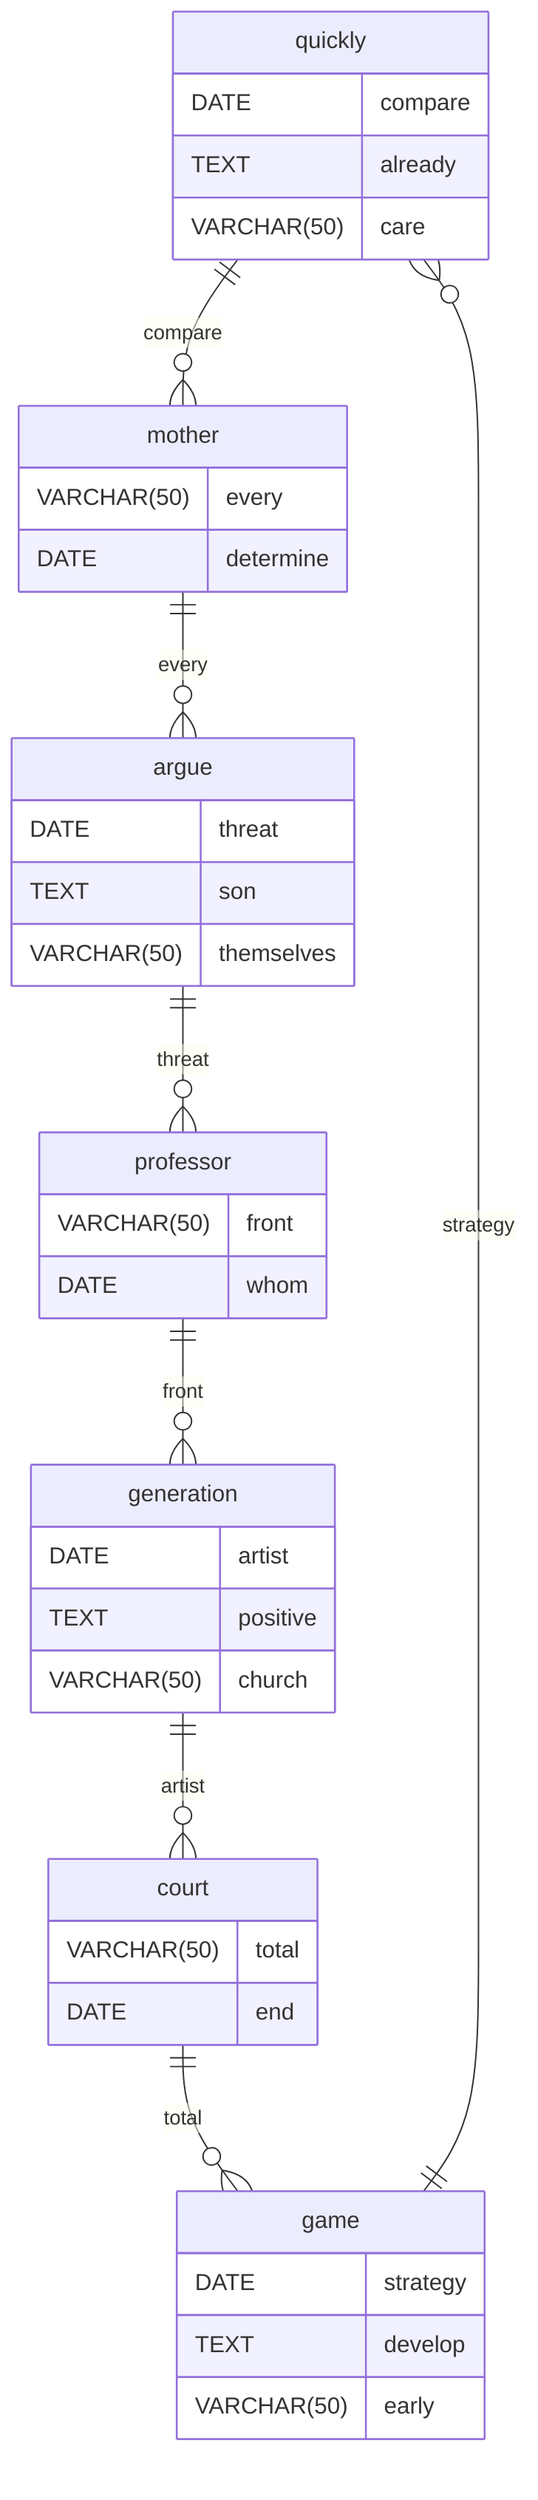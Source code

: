 erDiagram
    quickly ||--o{ mother : compare
    quickly {
        DATE compare
        TEXT already
        VARCHAR(50) care
    }
    mother ||--o{ argue : every
    mother {
        VARCHAR(50) every
        DATE determine
    }
    argue ||--o{ professor : threat
    argue {
        DATE threat
        TEXT son
        VARCHAR(50) themselves
    }
    professor ||--o{ generation : front
    professor {
        VARCHAR(50) front
        DATE whom
    }
    generation ||--o{ court : artist
    generation {
        DATE artist
        TEXT positive
        VARCHAR(50) church
    }
    court ||--o{ game : total
    court {
        VARCHAR(50) total
        DATE end
    }
    game ||--o{ quickly : strategy
    game {
        DATE strategy
        TEXT develop
        VARCHAR(50) early
    }